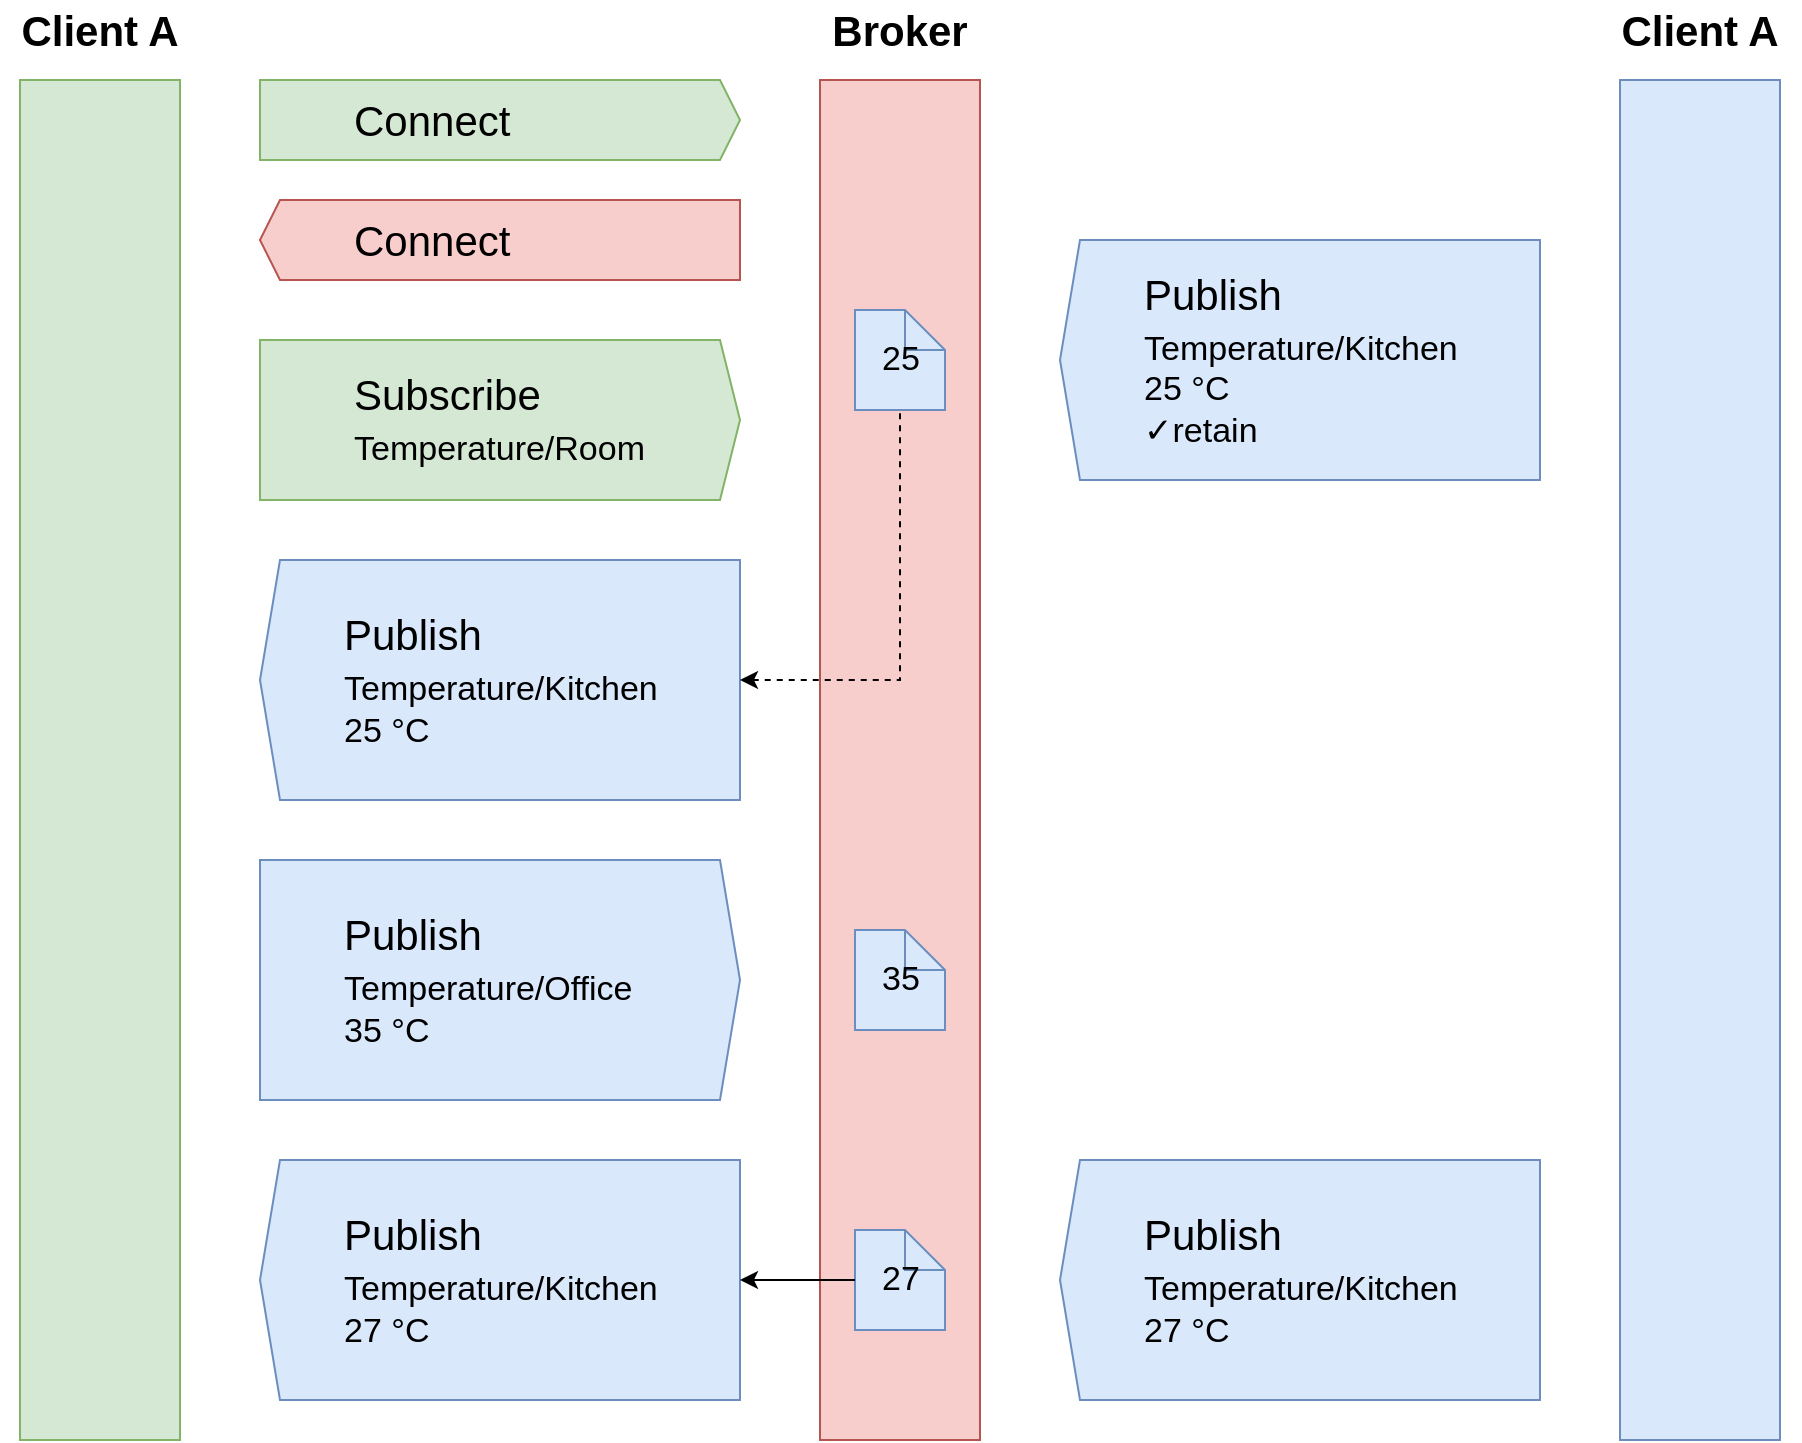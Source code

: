 <mxfile version="16.4.3" type="google"><diagram id="5i-MDokGJwAMpnx-9erV" name="Page-1"><mxGraphModel dx="2272" dy="744" grid="1" gridSize="10" guides="1" tooltips="1" connect="1" arrows="1" fold="1" page="1" pageScale="1" pageWidth="850" pageHeight="1100" math="0" shadow="0"><root><mxCell id="0"/><mxCell id="1" parent="0"/><mxCell id="t0DJ_gc0gnoS1a8Br8Sz-1" value="" style="rounded=0;whiteSpace=wrap;html=1;fillColor=#f8cecc;strokeColor=#b85450;" vertex="1" parent="1"><mxGeometry x="400" y="40" width="80" height="680" as="geometry"/></mxCell><mxCell id="t0DJ_gc0gnoS1a8Br8Sz-2" value="&lt;font style=&quot;font-size: 21px&quot;&gt;&lt;b&gt;Broker&lt;/b&gt;&lt;/font&gt;" style="text;html=1;strokeColor=none;fillColor=none;align=center;verticalAlign=middle;whiteSpace=wrap;rounded=0;" vertex="1" parent="1"><mxGeometry x="410" width="60" height="30" as="geometry"/></mxCell><mxCell id="t0DJ_gc0gnoS1a8Br8Sz-3" value="" style="rounded=0;whiteSpace=wrap;html=1;fontSize=21;fillColor=#d5e8d4;strokeColor=#82b366;" vertex="1" parent="1"><mxGeometry y="40" width="80" height="680" as="geometry"/></mxCell><mxCell id="t0DJ_gc0gnoS1a8Br8Sz-4" value="" style="rounded=0;whiteSpace=wrap;html=1;fontSize=21;fillColor=#dae8fc;strokeColor=#6c8ebf;" vertex="1" parent="1"><mxGeometry x="800" y="40" width="80" height="680" as="geometry"/></mxCell><mxCell id="t0DJ_gc0gnoS1a8Br8Sz-5" value="&lt;font style=&quot;font-size: 21px&quot;&gt;&lt;b&gt;&lt;font style=&quot;font-size: 21px&quot;&gt;Client&lt;/font&gt; A&lt;br&gt;&lt;/b&gt;&lt;/font&gt;" style="text;html=1;strokeColor=none;fillColor=none;align=center;verticalAlign=middle;whiteSpace=wrap;rounded=0;" vertex="1" parent="1"><mxGeometry x="-10" width="100" height="30" as="geometry"/></mxCell><mxCell id="t0DJ_gc0gnoS1a8Br8Sz-7" value="&lt;font style=&quot;font-size: 21px&quot;&gt;&lt;b&gt;&lt;font style=&quot;font-size: 21px&quot;&gt;Client&lt;/font&gt; A&lt;br&gt;&lt;/b&gt;&lt;/font&gt;" style="text;html=1;strokeColor=none;fillColor=none;align=center;verticalAlign=middle;whiteSpace=wrap;rounded=0;" vertex="1" parent="1"><mxGeometry x="790" width="100" height="30" as="geometry"/></mxCell><mxCell id="t0DJ_gc0gnoS1a8Br8Sz-9" value="" style="html=1;shadow=0;dashed=0;align=center;verticalAlign=middle;shape=mxgraph.arrows2.arrow;dy=0;dx=10;notch=0;fontSize=21;strokeColor=#82b366;fillColor=#d5e8d4;" vertex="1" parent="1"><mxGeometry x="120" y="40" width="240" height="40" as="geometry"/></mxCell><mxCell id="t0DJ_gc0gnoS1a8Br8Sz-10" value="" style="html=1;shadow=0;dashed=0;align=center;verticalAlign=middle;shape=mxgraph.arrows2.arrow;dy=0;dx=10;notch=0;fontSize=21;strokeColor=#b85450;fillColor=#f8cecc;rotation=-180;" vertex="1" parent="1"><mxGeometry x="120" y="100" width="240" height="40" as="geometry"/></mxCell><mxCell id="t0DJ_gc0gnoS1a8Br8Sz-11" value="Connect" style="text;html=1;strokeColor=none;fillColor=none;align=left;verticalAlign=middle;whiteSpace=wrap;rounded=0;fontSize=21;" vertex="1" parent="1"><mxGeometry x="165" y="45" width="110" height="30" as="geometry"/></mxCell><mxCell id="t0DJ_gc0gnoS1a8Br8Sz-12" value="Connect" style="text;html=1;strokeColor=none;fillColor=none;align=left;verticalAlign=middle;whiteSpace=wrap;rounded=0;fontSize=21;" vertex="1" parent="1"><mxGeometry x="165" y="105" width="110" height="30" as="geometry"/></mxCell><mxCell id="t0DJ_gc0gnoS1a8Br8Sz-13" value="" style="html=1;shadow=0;dashed=0;align=center;verticalAlign=middle;shape=mxgraph.arrows2.arrow;dy=0;dx=10;notch=0;fontSize=21;strokeColor=#82b366;fillColor=#d5e8d4;" vertex="1" parent="1"><mxGeometry x="120" y="170" width="240" height="80" as="geometry"/></mxCell><mxCell id="t0DJ_gc0gnoS1a8Br8Sz-14" value="&lt;div align=&quot;left&quot;&gt;Subscribe&lt;/div&gt;&lt;div align=&quot;left&quot;&gt;&lt;font style=&quot;font-size: 17px&quot;&gt;Temperature/Room&lt;/font&gt;&lt;br&gt;&lt;/div&gt;" style="text;html=1;strokeColor=none;fillColor=none;align=left;verticalAlign=middle;whiteSpace=wrap;rounded=0;fontSize=21;" vertex="1" parent="1"><mxGeometry x="165" y="170" width="150" height="80" as="geometry"/></mxCell><mxCell id="t0DJ_gc0gnoS1a8Br8Sz-15" value="" style="html=1;shadow=0;dashed=0;align=center;verticalAlign=middle;shape=mxgraph.arrows2.arrow;dy=0;dx=10;notch=0;fontSize=21;strokeColor=#6c8ebf;fillColor=#dae8fc;rotation=-180;" vertex="1" parent="1"><mxGeometry x="520" y="120" width="240" height="120" as="geometry"/></mxCell><mxCell id="t0DJ_gc0gnoS1a8Br8Sz-16" value="&lt;div&gt;Publish&lt;br&gt;&lt;/div&gt;&lt;div&gt;&lt;font style=&quot;font-size: 17px&quot;&gt;Temperature/Kitchen&lt;/font&gt;&lt;/div&gt;&lt;div style=&quot;font-size: 17px&quot;&gt;&lt;font style=&quot;font-size: 17px&quot;&gt;25&lt;span&gt; °&lt;/span&gt;C&lt;/font&gt;&lt;/div&gt;&lt;div style=&quot;font-size: 17px&quot;&gt;&lt;font style=&quot;font-size: 17px&quot;&gt;✓retain&lt;/font&gt;&lt;br&gt;&lt;/div&gt;" style="text;html=1;strokeColor=none;fillColor=none;align=left;verticalAlign=middle;whiteSpace=wrap;rounded=0;fontSize=21;" vertex="1" parent="1"><mxGeometry x="560" y="120" width="160" height="120" as="geometry"/></mxCell><mxCell id="t0DJ_gc0gnoS1a8Br8Sz-17" value="25" style="shape=note;size=20;whiteSpace=wrap;html=1;fontSize=17;strokeColor=#6c8ebf;fillColor=#dae8fc;" vertex="1" parent="1"><mxGeometry x="417.5" y="155" width="45" height="50" as="geometry"/></mxCell><mxCell id="t0DJ_gc0gnoS1a8Br8Sz-18" value="" style="html=1;shadow=0;dashed=0;align=center;verticalAlign=middle;shape=mxgraph.arrows2.arrow;dy=0;dx=10;notch=0;fontSize=21;strokeColor=#6c8ebf;fillColor=#dae8fc;rotation=-180;" vertex="1" parent="1"><mxGeometry x="120" y="280" width="240" height="120" as="geometry"/></mxCell><mxCell id="t0DJ_gc0gnoS1a8Br8Sz-19" value="&lt;div&gt;Publish&lt;br&gt;&lt;/div&gt;&lt;div&gt;&lt;font style=&quot;font-size: 17px&quot;&gt;Temperature/Kitchen&lt;/font&gt;&lt;br&gt;&lt;/div&gt;&lt;div style=&quot;font-size: 17px&quot;&gt;&lt;font style=&quot;font-size: 17px&quot;&gt;25&lt;span&gt; °&lt;/span&gt;C&lt;/font&gt;&lt;/div&gt;" style="text;html=1;strokeColor=none;fillColor=none;align=left;verticalAlign=middle;whiteSpace=wrap;rounded=0;fontSize=21;" vertex="1" parent="1"><mxGeometry x="160" y="280" width="160" height="120" as="geometry"/></mxCell><mxCell id="t0DJ_gc0gnoS1a8Br8Sz-20" value="" style="endArrow=none;dashed=1;html=1;rounded=0;fontSize=17;entryX=0.5;entryY=1;entryDx=0;entryDy=0;entryPerimeter=0;exitX=0;exitY=0.5;exitDx=0;exitDy=0;exitPerimeter=0;strokeColor=default;startArrow=classic;startFill=1;" edge="1" parent="1" source="t0DJ_gc0gnoS1a8Br8Sz-18" target="t0DJ_gc0gnoS1a8Br8Sz-17"><mxGeometry width="50" height="50" relative="1" as="geometry"><mxPoint x="420" y="320" as="sourcePoint"/><mxPoint x="470" y="270" as="targetPoint"/><Array as="points"><mxPoint x="440" y="340"/></Array></mxGeometry></mxCell><mxCell id="t0DJ_gc0gnoS1a8Br8Sz-21" value="" style="html=1;shadow=0;dashed=0;align=center;verticalAlign=middle;shape=mxgraph.arrows2.arrow;dy=0;dx=10;notch=0;fontSize=21;strokeColor=#6c8ebf;fillColor=#dae8fc;rotation=0;" vertex="1" parent="1"><mxGeometry x="120" y="430" width="240" height="120" as="geometry"/></mxCell><mxCell id="t0DJ_gc0gnoS1a8Br8Sz-22" value="&lt;div&gt;Publish&lt;br&gt;&lt;/div&gt;&lt;div&gt;&lt;font style=&quot;font-size: 17px&quot;&gt;Temperature/Office&lt;/font&gt;&lt;br&gt;&lt;/div&gt;&lt;div style=&quot;font-size: 17px&quot;&gt;&lt;font style=&quot;font-size: 17px&quot;&gt;35&lt;span&gt; °&lt;/span&gt;C&lt;/font&gt;&lt;/div&gt;" style="text;html=1;strokeColor=none;fillColor=none;align=left;verticalAlign=middle;whiteSpace=wrap;rounded=0;fontSize=21;" vertex="1" parent="1"><mxGeometry x="160" y="430" width="160" height="120" as="geometry"/></mxCell><mxCell id="t0DJ_gc0gnoS1a8Br8Sz-23" value="35" style="shape=note;size=20;whiteSpace=wrap;html=1;fontSize=17;strokeColor=#6c8ebf;fillColor=#dae8fc;" vertex="1" parent="1"><mxGeometry x="417.5" y="465" width="45" height="50" as="geometry"/></mxCell><mxCell id="t0DJ_gc0gnoS1a8Br8Sz-25" value="" style="html=1;shadow=0;dashed=0;align=center;verticalAlign=middle;shape=mxgraph.arrows2.arrow;dy=0;dx=10;notch=0;fontSize=21;strokeColor=#6c8ebf;fillColor=#dae8fc;rotation=-180;" vertex="1" parent="1"><mxGeometry x="520" y="580" width="240" height="120" as="geometry"/></mxCell><mxCell id="t0DJ_gc0gnoS1a8Br8Sz-26" value="&lt;div&gt;Publish&lt;br&gt;&lt;/div&gt;&lt;div&gt;&lt;font style=&quot;font-size: 17px&quot;&gt;Temperature/Kitchen&lt;/font&gt;&lt;/div&gt;&lt;div style=&quot;font-size: 17px&quot;&gt;&lt;font style=&quot;font-size: 17px&quot;&gt;27&lt;span&gt; °&lt;/span&gt;C&lt;/font&gt;&lt;/div&gt;" style="text;html=1;strokeColor=none;fillColor=none;align=left;verticalAlign=middle;whiteSpace=wrap;rounded=0;fontSize=21;" vertex="1" parent="1"><mxGeometry x="560" y="580" width="160" height="120" as="geometry"/></mxCell><mxCell id="t0DJ_gc0gnoS1a8Br8Sz-27" value="" style="html=1;shadow=0;dashed=0;align=center;verticalAlign=middle;shape=mxgraph.arrows2.arrow;dy=0;dx=10;notch=0;fontSize=21;strokeColor=#6c8ebf;fillColor=#dae8fc;rotation=-180;" vertex="1" parent="1"><mxGeometry x="120" y="580" width="240" height="120" as="geometry"/></mxCell><mxCell id="t0DJ_gc0gnoS1a8Br8Sz-28" value="&lt;div&gt;Publish&lt;br&gt;&lt;/div&gt;&lt;div&gt;&lt;font style=&quot;font-size: 17px&quot;&gt;Temperature/Kitchen&lt;/font&gt;&lt;/div&gt;&lt;div style=&quot;font-size: 17px&quot;&gt;&lt;font style=&quot;font-size: 17px&quot;&gt;27&lt;span&gt; °&lt;/span&gt;C&lt;/font&gt;&lt;/div&gt;" style="text;html=1;strokeColor=none;fillColor=none;align=left;verticalAlign=middle;whiteSpace=wrap;rounded=0;fontSize=21;" vertex="1" parent="1"><mxGeometry x="160" y="580" width="160" height="120" as="geometry"/></mxCell><mxCell id="t0DJ_gc0gnoS1a8Br8Sz-29" value="27" style="shape=note;size=20;whiteSpace=wrap;html=1;fontSize=17;strokeColor=#6c8ebf;fillColor=#dae8fc;" vertex="1" parent="1"><mxGeometry x="417.5" y="615" width="45" height="50" as="geometry"/></mxCell><mxCell id="t0DJ_gc0gnoS1a8Br8Sz-30" value="" style="endArrow=classic;html=1;rounded=0;fontSize=17;strokeColor=default;entryX=0;entryY=0.5;entryDx=0;entryDy=0;entryPerimeter=0;exitX=0;exitY=0.5;exitDx=0;exitDy=0;exitPerimeter=0;" edge="1" parent="1" source="t0DJ_gc0gnoS1a8Br8Sz-29" target="t0DJ_gc0gnoS1a8Br8Sz-27"><mxGeometry width="50" height="50" relative="1" as="geometry"><mxPoint x="370" y="660" as="sourcePoint"/><mxPoint x="420" y="610" as="targetPoint"/></mxGeometry></mxCell></root></mxGraphModel></diagram></mxfile>